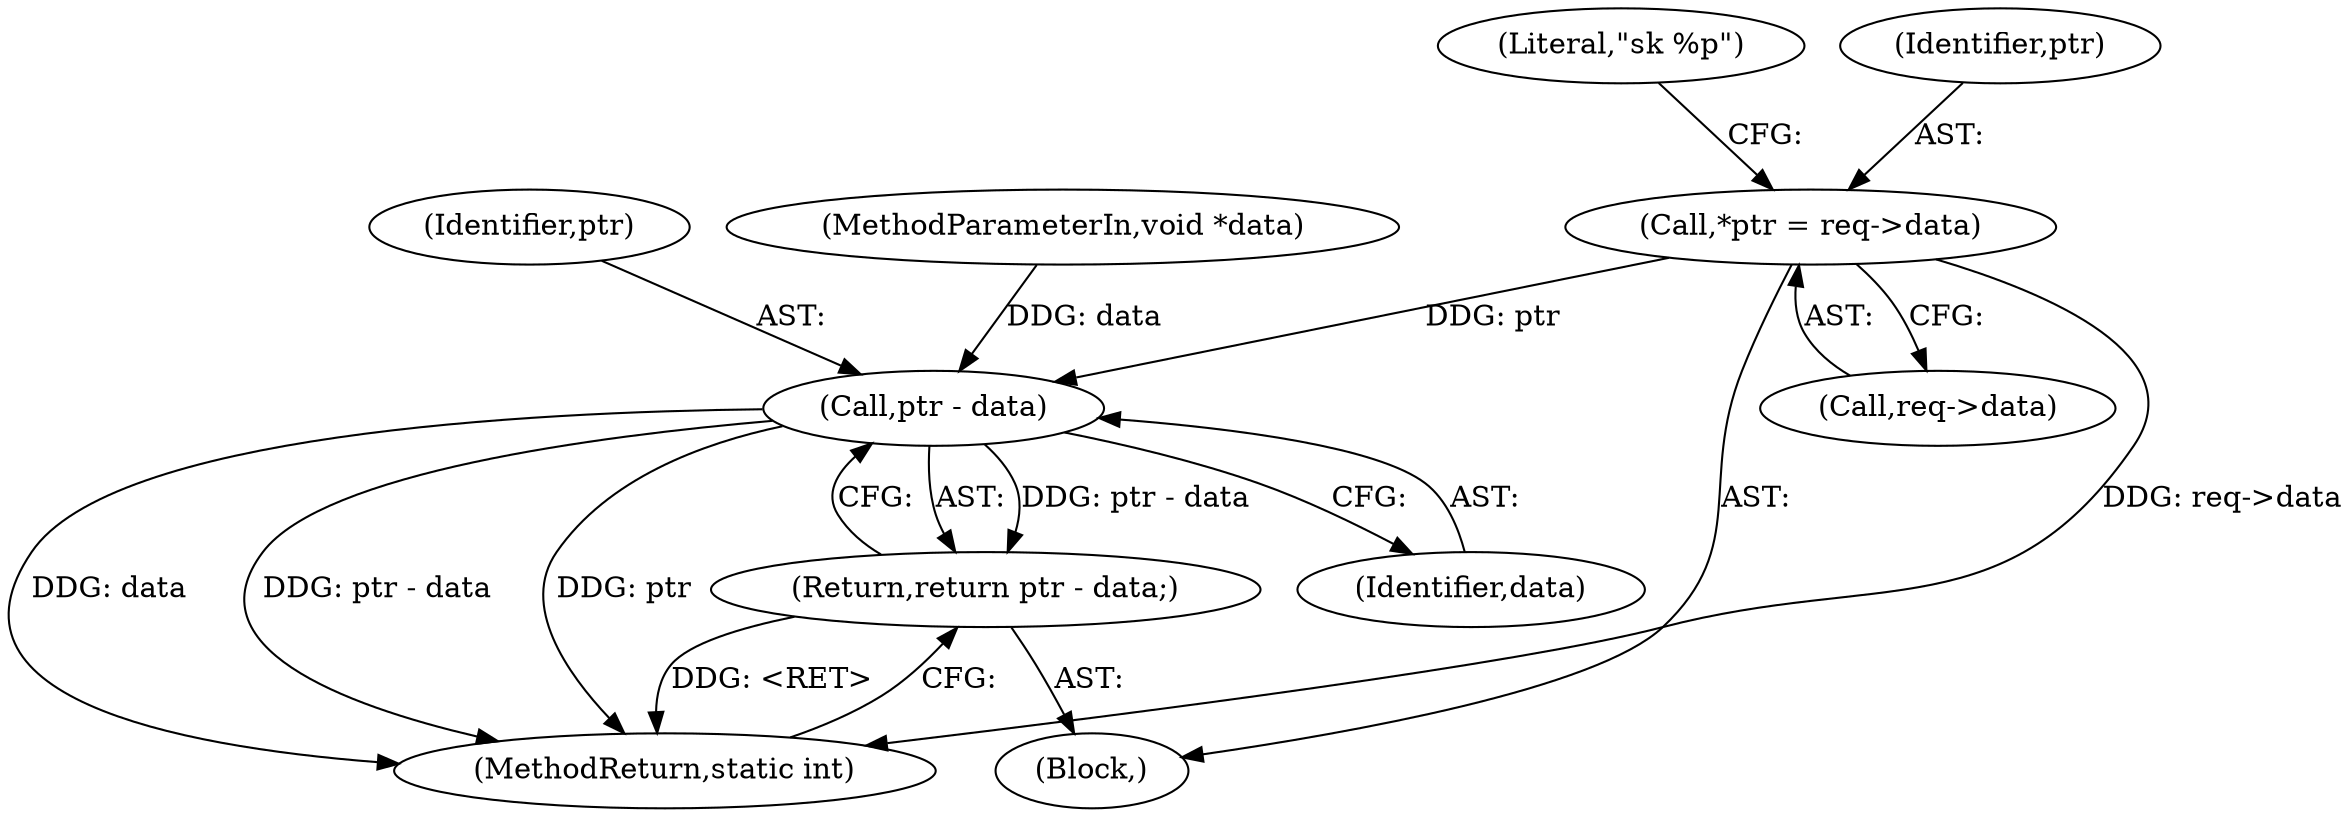 digraph "0_linux_f2fcfcd670257236ebf2088bbdf26f6a8ef459fe@pointer" {
"1000116" [label="(Call,*ptr = req->data)"];
"1000205" [label="(Call,ptr - data)"];
"1000204" [label="(Return,return ptr - data;)"];
"1000206" [label="(Identifier,ptr)"];
"1000116" [label="(Call,*ptr = req->data)"];
"1000204" [label="(Return,return ptr - data;)"];
"1000207" [label="(Identifier,data)"];
"1000103" [label="(MethodParameterIn,void *data)"];
"1000122" [label="(Literal,\"sk %p\")"];
"1000208" [label="(MethodReturn,static int)"];
"1000118" [label="(Call,req->data)"];
"1000205" [label="(Call,ptr - data)"];
"1000117" [label="(Identifier,ptr)"];
"1000104" [label="(Block,)"];
"1000116" -> "1000104"  [label="AST: "];
"1000116" -> "1000118"  [label="CFG: "];
"1000117" -> "1000116"  [label="AST: "];
"1000118" -> "1000116"  [label="AST: "];
"1000122" -> "1000116"  [label="CFG: "];
"1000116" -> "1000208"  [label="DDG: req->data"];
"1000116" -> "1000205"  [label="DDG: ptr"];
"1000205" -> "1000204"  [label="AST: "];
"1000205" -> "1000207"  [label="CFG: "];
"1000206" -> "1000205"  [label="AST: "];
"1000207" -> "1000205"  [label="AST: "];
"1000204" -> "1000205"  [label="CFG: "];
"1000205" -> "1000208"  [label="DDG: data"];
"1000205" -> "1000208"  [label="DDG: ptr - data"];
"1000205" -> "1000208"  [label="DDG: ptr"];
"1000205" -> "1000204"  [label="DDG: ptr - data"];
"1000103" -> "1000205"  [label="DDG: data"];
"1000204" -> "1000104"  [label="AST: "];
"1000208" -> "1000204"  [label="CFG: "];
"1000204" -> "1000208"  [label="DDG: <RET>"];
}
